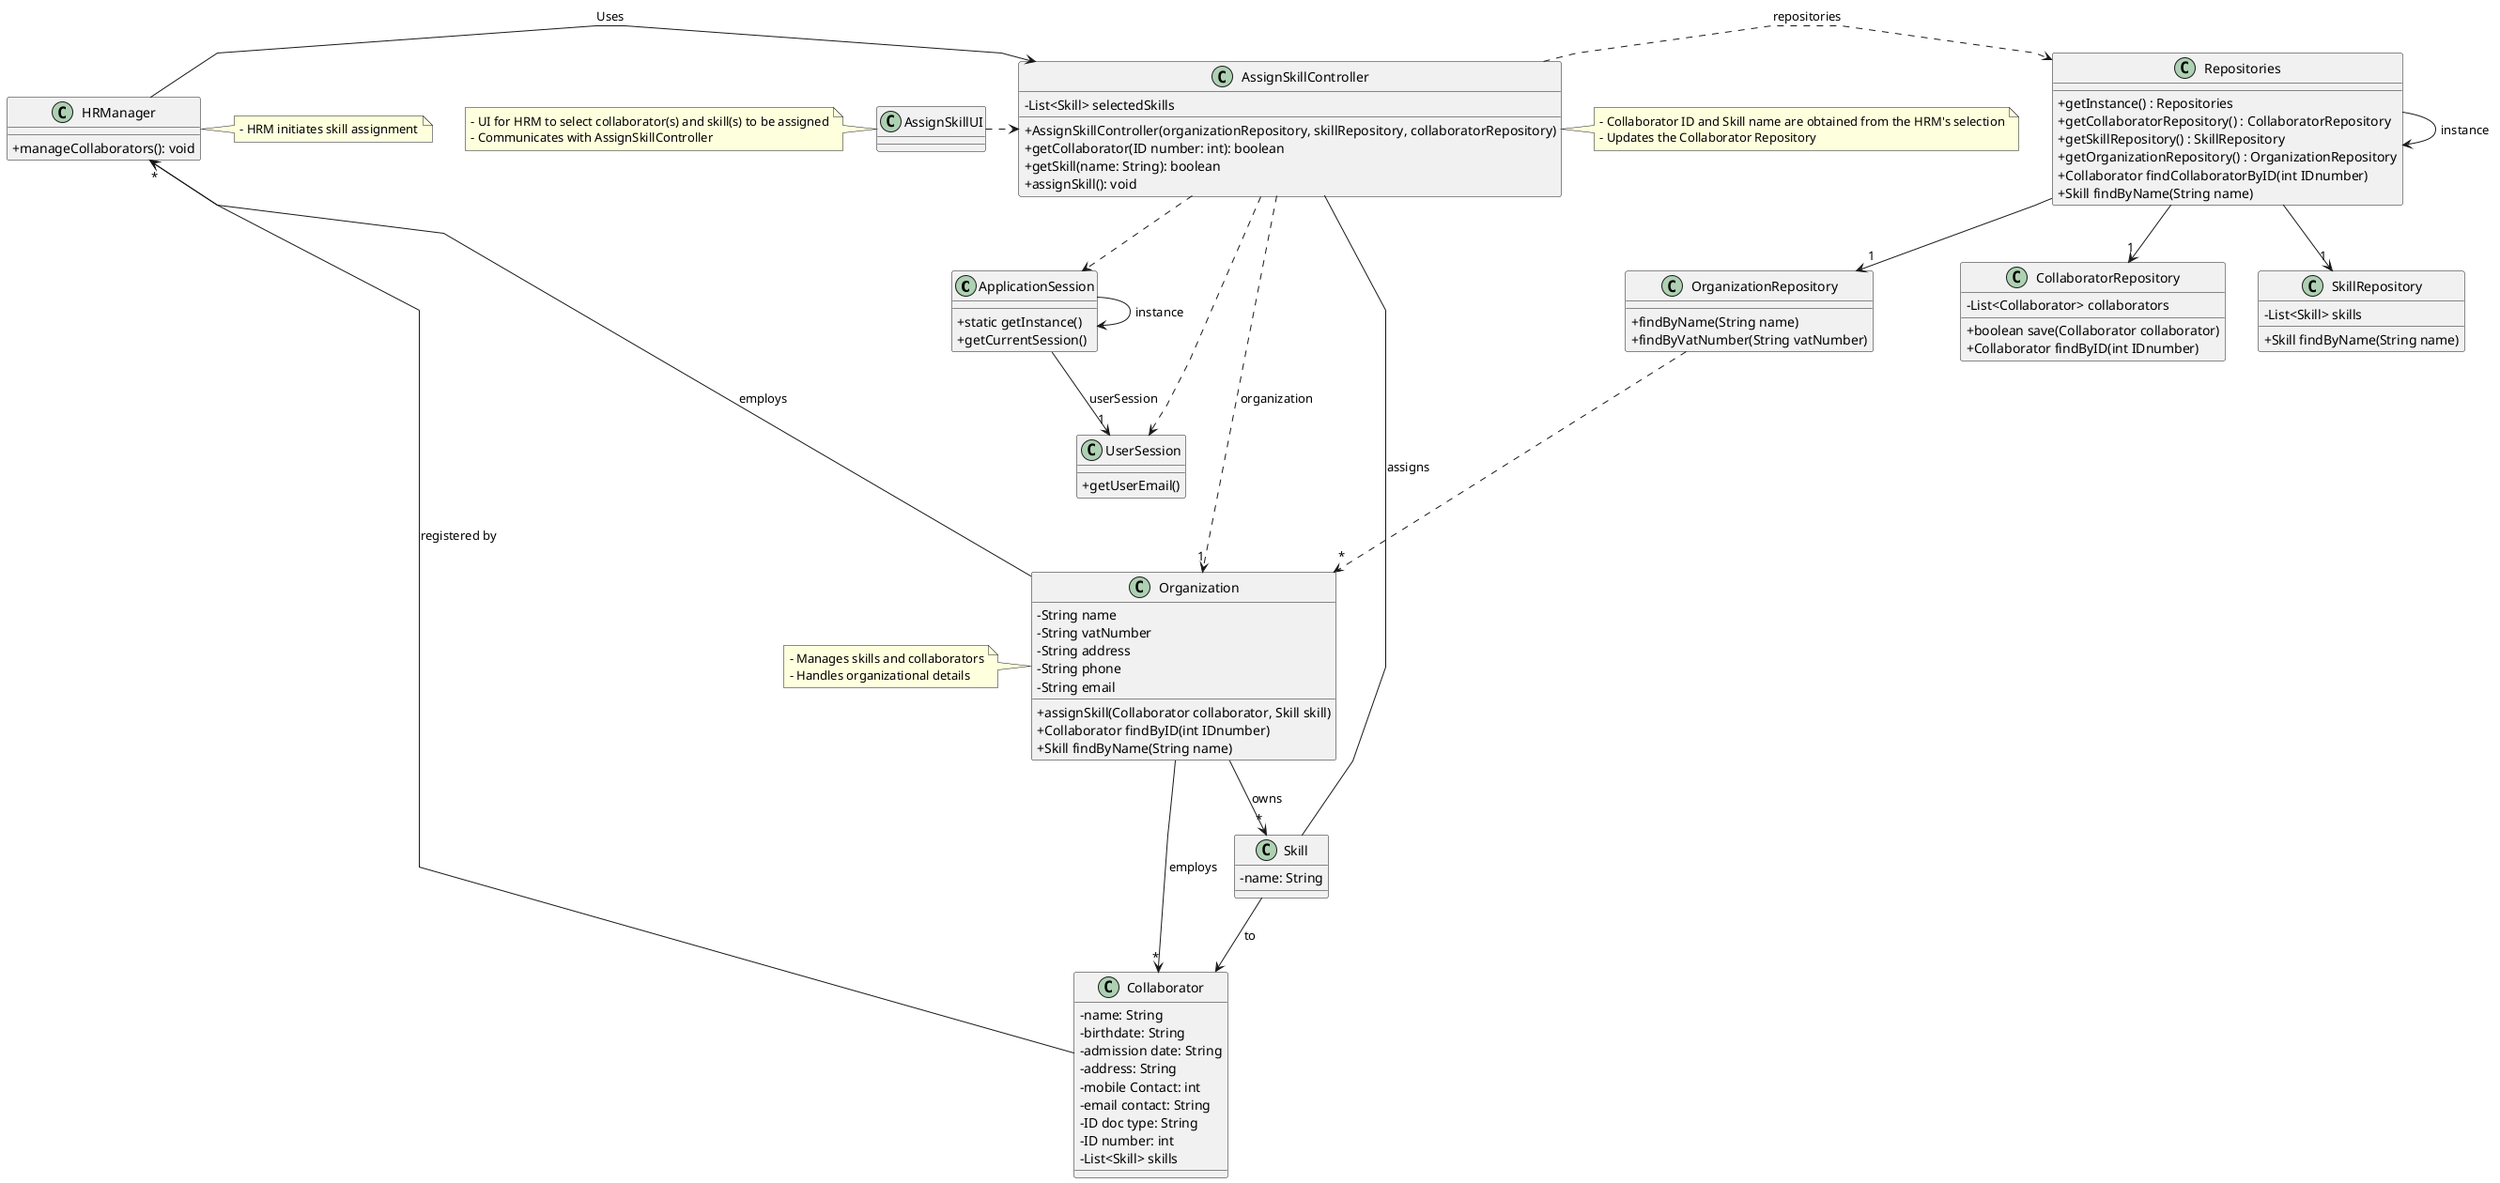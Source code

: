 @startuml
'skinparam monochrome true
skinparam packageStyle rectangle
skinparam shadowing false
skinparam linetype polyline
'skinparam linetype orto

skinparam classAttributeIconSize 0

'left to right direction

class ApplicationSession
{
    + static getInstance()
    + getCurrentSession()
}

class UserSession
{
    + getUserEmail()
}

class Collaborator {
    - name: String
    - birthdate: String
    - admission date: String
    - address: String
    - mobile Contact: int
    - email contact: String
    - ID doc type: String
    - ID number: int
    - List<Skill> skills
}

class AssignSkillController {
    - List<Skill> selectedSkills
    + AssignSkillController(organizationRepository, skillRepository, collaboratorRepository)
    + getCollaborator(ID number: int): boolean
    + getSkill(name: String): boolean
    + assignSkill(): void
}

class Skill {
    - name: String
}

class HRManager {
    + manageCollaborators(): void
}

class CollaboratorRepository {
   - List<Collaborator> collaborators
   + boolean save(Collaborator collaborator)
   + Collaborator findByID(int IDnumber)
 }

 class SkillRepository {
    - List<Skill> skills
    + Skill findByName(String name)
  }

 class Organization {
   - String name
   - String vatNumber
   - String address
   - String phone
   - String email
   + assignSkill(Collaborator collaborator, Skill skill)
   + Collaborator findByID(int IDnumber)
   + Skill findByName(String name)
 }

 class OrganizationRepository {
   + findByName(String name)
   + findByVatNumber(String vatNumber)
 }

 class Repositories {
   + getInstance() : Repositories
   + getCollaboratorRepository() : CollaboratorRepository
   + getSkillRepository() : SkillRepository
   + getOrganizationRepository() : OrganizationRepository
   + Collaborator findCollaboratorByID(int IDnumber)
   + Skill findByName(String name)
 }

 class AssignSkillUI {
 }

AssignSkillController -- Skill: assigns
Skill --> Collaborator: to
HRManager -> AssignSkillController: Uses


Repositories -> Repositories : instance
ApplicationSession -> ApplicationSession : instance
AssignSkillUI .> AssignSkillController

AssignSkillController .> Repositories : repositories

Repositories --> "1" OrganizationRepository
Repositories --> "1" CollaboratorRepository
Repositories --> "1" SkillRepository

OrganizationRepository ...> "*" Organization
ApplicationSession --> "1" UserSession : userSession

AssignSkillController ..> "1" Organization : organization
AssignSkillController ..> ApplicationSession
AssignSkillController ..> UserSession
Collaborator --> HRManager : registered by

Organization --> "*" HRManager : employs
Organization --> "*" Collaborator : employs
Organization --> "*" Skill : owns

note right of AssignSkillController
  - Collaborator ID and Skill name are obtained from the HRM's selection
  - Updates the Collaborator Repository
end note

note right of HRManager
  - HRM initiates skill assignment
end note

note left of AssignSkillUI
  - UI for HRM to select collaborator(s) and skill(s) to be assigned
  - Communicates with AssignSkillController
end note

note left of Organization
  - Manages skills and collaborators
  - Handles organizational details
end note

@enduml